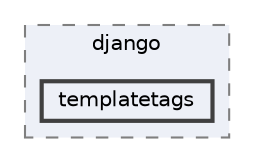 digraph "C:/Users/LukeMabie/documents/Development/Password_Saver_Using_Django-master/venv/Lib/site-packages/django/templatetags"
{
 // LATEX_PDF_SIZE
  bgcolor="transparent";
  edge [fontname=Helvetica,fontsize=10,labelfontname=Helvetica,labelfontsize=10];
  node [fontname=Helvetica,fontsize=10,shape=box,height=0.2,width=0.4];
  compound=true
  subgraph clusterdir_fd6995093b1bd7e4f343e90421fa64e3 {
    graph [ bgcolor="#edf0f7", pencolor="grey50", label="django", fontname=Helvetica,fontsize=10 style="filled,dashed", URL="dir_fd6995093b1bd7e4f343e90421fa64e3.html",tooltip=""]
  dir_8454ea20d600be01f74bc1002b830099 [label="templatetags", fillcolor="#edf0f7", color="grey25", style="filled,bold", URL="dir_8454ea20d600be01f74bc1002b830099.html",tooltip=""];
  }
}
